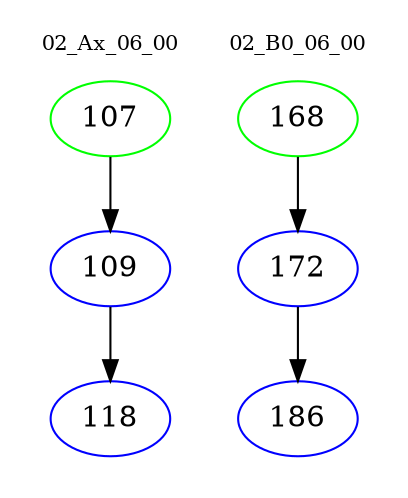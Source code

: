 digraph{
subgraph cluster_0 {
color = white
label = "02_Ax_06_00";
fontsize=10;
T0_107 [label="107", color="green"]
T0_107 -> T0_109 [color="black"]
T0_109 [label="109", color="blue"]
T0_109 -> T0_118 [color="black"]
T0_118 [label="118", color="blue"]
}
subgraph cluster_1 {
color = white
label = "02_B0_06_00";
fontsize=10;
T1_168 [label="168", color="green"]
T1_168 -> T1_172 [color="black"]
T1_172 [label="172", color="blue"]
T1_172 -> T1_186 [color="black"]
T1_186 [label="186", color="blue"]
}
}
